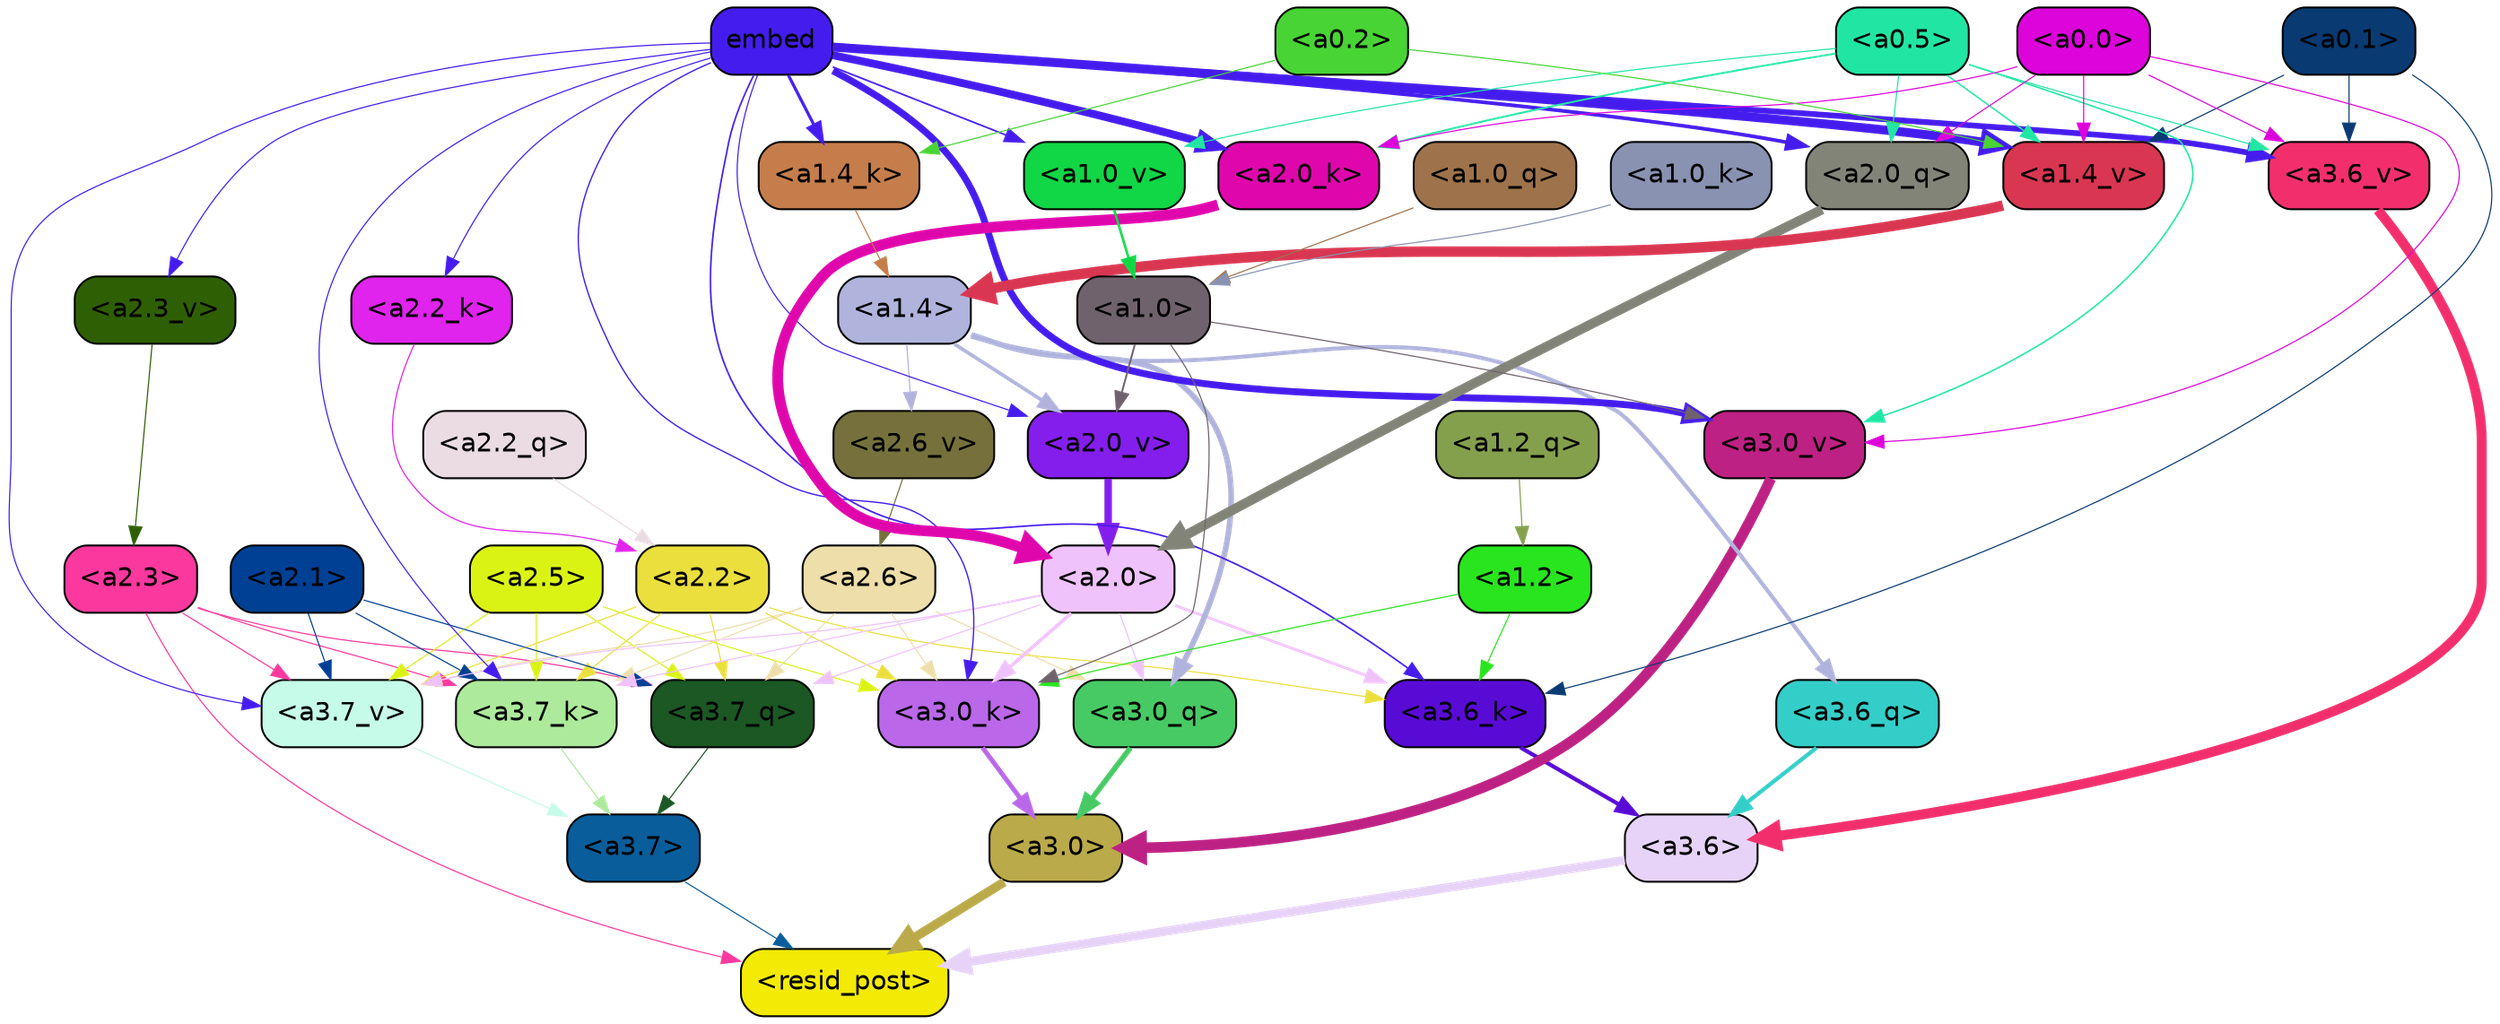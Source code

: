 strict digraph "" {
	graph [bgcolor=transparent,
		layout=dot,
		overlap=false,
		splines=true
	];
	"<a3.7>"	[color=black,
		fillcolor="#095d9b",
		fontname=Helvetica,
		shape=box,
		style="filled, rounded"];
	"<resid_post>"	[color=black,
		fillcolor="#f3eb05",
		fontname=Helvetica,
		shape=box,
		style="filled, rounded"];
	"<a3.7>" -> "<resid_post>"	[color="#095d9b",
		penwidth=0.6];
	"<a3.6>"	[color=black,
		fillcolor="#e6d3f7",
		fontname=Helvetica,
		shape=box,
		style="filled, rounded"];
	"<a3.6>" -> "<resid_post>"	[color="#e6d3f7",
		penwidth=4.7534414529800415];
	"<a3.0>"	[color=black,
		fillcolor="#baaa4a",
		fontname=Helvetica,
		shape=box,
		style="filled, rounded"];
	"<a3.0>" -> "<resid_post>"	[color="#baaa4a",
		penwidth=4.898576855659485];
	"<a2.3>"	[color=black,
		fillcolor="#fa389e",
		fontname=Helvetica,
		shape=box,
		style="filled, rounded"];
	"<a2.3>" -> "<resid_post>"	[color="#fa389e",
		penwidth=0.6];
	"<a3.7_q>"	[color=black,
		fillcolor="#1b5824",
		fontname=Helvetica,
		shape=box,
		style="filled, rounded"];
	"<a2.3>" -> "<a3.7_q>"	[color="#fa389e",
		penwidth=0.6];
	"<a3.7_k>"	[color=black,
		fillcolor="#adea9c",
		fontname=Helvetica,
		shape=box,
		style="filled, rounded"];
	"<a2.3>" -> "<a3.7_k>"	[color="#fa389e",
		penwidth=0.6];
	"<a3.7_v>"	[color=black,
		fillcolor="#c6fae9",
		fontname=Helvetica,
		shape=box,
		style="filled, rounded"];
	"<a2.3>" -> "<a3.7_v>"	[color="#fa389e",
		penwidth=0.6];
	"<a3.7_q>" -> "<a3.7>"	[color="#1b5824",
		penwidth=0.6];
	"<a3.6_q>"	[color=black,
		fillcolor="#34cec8",
		fontname=Helvetica,
		shape=box,
		style="filled, rounded"];
	"<a3.6_q>" -> "<a3.6>"	[color="#34cec8",
		penwidth=2.160832464694977];
	"<a3.0_q>"	[color=black,
		fillcolor="#47ca64",
		fontname=Helvetica,
		shape=box,
		style="filled, rounded"];
	"<a3.0_q>" -> "<a3.0>"	[color="#47ca64",
		penwidth=2.870753765106201];
	"<a3.7_k>" -> "<a3.7>"	[color="#adea9c",
		penwidth=0.6];
	"<a3.6_k>"	[color=black,
		fillcolor="#590bd6",
		fontname=Helvetica,
		shape=box,
		style="filled, rounded"];
	"<a3.6_k>" -> "<a3.6>"	[color="#590bd6",
		penwidth=2.13908451795578];
	"<a3.0_k>"	[color=black,
		fillcolor="#ba67e9",
		fontname=Helvetica,
		shape=box,
		style="filled, rounded"];
	"<a3.0_k>" -> "<a3.0>"	[color="#ba67e9",
		penwidth=2.520303964614868];
	"<a3.7_v>" -> "<a3.7>"	[color="#c6fae9",
		penwidth=0.6];
	"<a3.6_v>"	[color=black,
		fillcolor="#f22f6c",
		fontname=Helvetica,
		shape=box,
		style="filled, rounded"];
	"<a3.6_v>" -> "<a3.6>"	[color="#f22f6c",
		penwidth=5.297133803367615];
	"<a3.0_v>"	[color=black,
		fillcolor="#bd2183",
		fontname=Helvetica,
		shape=box,
		style="filled, rounded"];
	"<a3.0_v>" -> "<a3.0>"	[color="#bd2183",
		penwidth=5.680712580680847];
	"<a2.6>"	[color=black,
		fillcolor="#eddeaa",
		fontname=Helvetica,
		shape=box,
		style="filled, rounded"];
	"<a2.6>" -> "<a3.7_q>"	[color="#eddeaa",
		penwidth=0.6];
	"<a2.6>" -> "<a3.0_q>"	[color="#eddeaa",
		penwidth=0.6];
	"<a2.6>" -> "<a3.7_k>"	[color="#eddeaa",
		penwidth=0.6];
	"<a2.6>" -> "<a3.0_k>"	[color="#eddeaa",
		penwidth=0.6];
	"<a2.6>" -> "<a3.7_v>"	[color="#eddeaa",
		penwidth=0.6];
	"<a2.5>"	[color=black,
		fillcolor="#dbf314",
		fontname=Helvetica,
		shape=box,
		style="filled, rounded"];
	"<a2.5>" -> "<a3.7_q>"	[color="#dbf314",
		penwidth=0.6];
	"<a2.5>" -> "<a3.7_k>"	[color="#dbf314",
		penwidth=0.6];
	"<a2.5>" -> "<a3.0_k>"	[color="#dbf314",
		penwidth=0.6];
	"<a2.5>" -> "<a3.7_v>"	[color="#dbf314",
		penwidth=0.6];
	"<a2.2>"	[color=black,
		fillcolor="#eadf3d",
		fontname=Helvetica,
		shape=box,
		style="filled, rounded"];
	"<a2.2>" -> "<a3.7_q>"	[color="#eadf3d",
		penwidth=0.6];
	"<a2.2>" -> "<a3.7_k>"	[color="#eadf3d",
		penwidth=0.6];
	"<a2.2>" -> "<a3.6_k>"	[color="#eadf3d",
		penwidth=0.6];
	"<a2.2>" -> "<a3.0_k>"	[color="#eadf3d",
		penwidth=0.6];
	"<a2.2>" -> "<a3.7_v>"	[color="#eadf3d",
		penwidth=0.6];
	"<a2.1>"	[color=black,
		fillcolor="#004094",
		fontname=Helvetica,
		shape=box,
		style="filled, rounded"];
	"<a2.1>" -> "<a3.7_q>"	[color="#004094",
		penwidth=0.6];
	"<a2.1>" -> "<a3.7_k>"	[color="#004094",
		penwidth=0.6];
	"<a2.1>" -> "<a3.7_v>"	[color="#004094",
		penwidth=0.6];
	"<a2.0>"	[color=black,
		fillcolor="#efc2fc",
		fontname=Helvetica,
		shape=box,
		style="filled, rounded"];
	"<a2.0>" -> "<a3.7_q>"	[color="#efc2fc",
		penwidth=0.6];
	"<a2.0>" -> "<a3.0_q>"	[color="#efc2fc",
		penwidth=0.6];
	"<a2.0>" -> "<a3.7_k>"	[color="#efc2fc",
		penwidth=0.6];
	"<a2.0>" -> "<a3.6_k>"	[color="#efc2fc",
		penwidth=1.4784413101151586];
	"<a2.0>" -> "<a3.0_k>"	[color="#efc2fc",
		penwidth=1.8858084231615067];
	"<a2.0>" -> "<a3.7_v>"	[color="#efc2fc",
		penwidth=0.6];
	"<a1.4>"	[color=black,
		fillcolor="#b0b4dc",
		fontname=Helvetica,
		shape=box,
		style="filled, rounded"];
	"<a1.4>" -> "<a3.6_q>"	[color="#b0b4dc",
		penwidth=2.149975523352623];
	"<a1.4>" -> "<a3.0_q>"	[color="#b0b4dc",
		penwidth=3.0018038749694824];
	"<a2.6_v>"	[color=black,
		fillcolor="#76713c",
		fontname=Helvetica,
		shape=box,
		style="filled, rounded"];
	"<a1.4>" -> "<a2.6_v>"	[color="#b0b4dc",
		penwidth=0.6];
	"<a2.0_v>"	[color=black,
		fillcolor="#841eec",
		fontname=Helvetica,
		shape=box,
		style="filled, rounded"];
	"<a1.4>" -> "<a2.0_v>"	[color="#b0b4dc",
		penwidth=1.925402581691742];
	embed	[color=black,
		fillcolor="#451cee",
		fontname=Helvetica,
		shape=box,
		style="filled, rounded"];
	embed -> "<a3.7_k>"	[color="#451cee",
		penwidth=0.6];
	embed -> "<a3.6_k>"	[color="#451cee",
		penwidth=0.8552796393632889];
	embed -> "<a3.0_k>"	[color="#451cee",
		penwidth=0.691851794719696];
	embed -> "<a3.7_v>"	[color="#451cee",
		penwidth=0.6];
	embed -> "<a3.6_v>"	[color="#451cee",
		penwidth=3.067279100418091];
	embed -> "<a3.0_v>"	[color="#451cee",
		penwidth=3.6927278637886047];
	"<a2.0_q>"	[color=black,
		fillcolor="#838478",
		fontname=Helvetica,
		shape=box,
		style="filled, rounded"];
	embed -> "<a2.0_q>"	[color="#451cee",
		penwidth=1.944248914718628];
	"<a2.2_k>"	[color=black,
		fillcolor="#e023ed",
		fontname=Helvetica,
		shape=box,
		style="filled, rounded"];
	embed -> "<a2.2_k>"	[color="#451cee",
		penwidth=0.6];
	"<a2.0_k>"	[color=black,
		fillcolor="#df07ac",
		fontname=Helvetica,
		shape=box,
		style="filled, rounded"];
	embed -> "<a2.0_k>"	[color="#451cee",
		penwidth=4.198909968137741];
	"<a2.3_v>"	[color=black,
		fillcolor="#2f5f05",
		fontname=Helvetica,
		shape=box,
		style="filled, rounded"];
	embed -> "<a2.3_v>"	[color="#451cee",
		penwidth=0.6];
	embed -> "<a2.0_v>"	[color="#451cee",
		penwidth=0.6];
	"<a1.4_k>"	[color=black,
		fillcolor="#c57d4c",
		fontname=Helvetica,
		shape=box,
		style="filled, rounded"];
	embed -> "<a1.4_k>"	[color="#451cee",
		penwidth=1.6299549341201782];
	"<a1.4_v>"	[color=black,
		fillcolor="#d93651",
		fontname=Helvetica,
		shape=box,
		style="filled, rounded"];
	embed -> "<a1.4_v>"	[color="#451cee",
		penwidth=4.780120432376862];
	"<a1.0_v>"	[color=black,
		fillcolor="#11d646",
		fontname=Helvetica,
		shape=box,
		style="filled, rounded"];
	embed -> "<a1.0_v>"	[color="#451cee",
		penwidth=0.8886437299661338];
	"<a1.2>"	[color=black,
		fillcolor="#29e51e",
		fontname=Helvetica,
		shape=box,
		style="filled, rounded"];
	"<a1.2>" -> "<a3.6_k>"	[color="#29e51e",
		penwidth=0.6];
	"<a1.2>" -> "<a3.0_k>"	[color="#29e51e",
		penwidth=0.6];
	"<a0.1>"	[color=black,
		fillcolor="#093a72",
		fontname=Helvetica,
		shape=box,
		style="filled, rounded"];
	"<a0.1>" -> "<a3.6_k>"	[color="#093a72",
		penwidth=0.6];
	"<a0.1>" -> "<a3.6_v>"	[color="#093a72",
		penwidth=0.6];
	"<a0.1>" -> "<a1.4_v>"	[color="#093a72",
		penwidth=0.6];
	"<a1.0>"	[color=black,
		fillcolor="#6f626d",
		fontname=Helvetica,
		shape=box,
		style="filled, rounded"];
	"<a1.0>" -> "<a3.0_k>"	[color="#6f626d",
		penwidth=0.6];
	"<a1.0>" -> "<a3.0_v>"	[color="#6f626d",
		penwidth=0.6];
	"<a1.0>" -> "<a2.0_v>"	[color="#6f626d",
		penwidth=0.9920598268508911];
	"<a0.5>"	[color=black,
		fillcolor="#21e6a3",
		fontname=Helvetica,
		shape=box,
		style="filled, rounded"];
	"<a0.5>" -> "<a3.6_v>"	[color="#21e6a3",
		penwidth=0.6];
	"<a0.5>" -> "<a3.0_v>"	[color="#21e6a3",
		penwidth=0.8028683364391327];
	"<a0.5>" -> "<a2.0_q>"	[color="#21e6a3",
		penwidth=0.6];
	"<a0.5>" -> "<a2.0_k>"	[color="#21e6a3",
		penwidth=0.9883035719394684];
	"<a0.5>" -> "<a1.4_v>"	[color="#21e6a3",
		penwidth=0.7686666250228882];
	"<a0.5>" -> "<a1.0_v>"	[color="#21e6a3",
		penwidth=0.6];
	"<a0.0>"	[color=black,
		fillcolor="#dd03db",
		fontname=Helvetica,
		shape=box,
		style="filled, rounded"];
	"<a0.0>" -> "<a3.6_v>"	[color="#dd03db",
		penwidth=0.6];
	"<a0.0>" -> "<a3.0_v>"	[color="#dd03db",
		penwidth=0.6];
	"<a0.0>" -> "<a2.0_q>"	[color="#dd03db",
		penwidth=0.6];
	"<a0.0>" -> "<a2.0_k>"	[color="#dd03db",
		penwidth=0.6];
	"<a0.0>" -> "<a1.4_v>"	[color="#dd03db",
		penwidth=0.6];
	"<a2.2_q>"	[color=black,
		fillcolor="#ebdce4",
		fontname=Helvetica,
		shape=box,
		style="filled, rounded"];
	"<a2.2_q>" -> "<a2.2>"	[color="#ebdce4",
		penwidth=0.6];
	"<a2.0_q>" -> "<a2.0>"	[color="#838478",
		penwidth=5.1847569942474365];
	"<a2.2_k>" -> "<a2.2>"	[color="#e023ed",
		penwidth=0.6149471998214722];
	"<a2.0_k>" -> "<a2.0>"	[color="#df07ac",
		penwidth=5.773491740226746];
	"<a2.6_v>" -> "<a2.6>"	[color="#76713c",
		penwidth=0.6];
	"<a2.3_v>" -> "<a2.3>"	[color="#2f5f05",
		penwidth=0.6];
	"<a2.0_v>" -> "<a2.0>"	[color="#841eec",
		penwidth=3.9731863737106323];
	"<a1.2_q>"	[color=black,
		fillcolor="#84a04d",
		fontname=Helvetica,
		shape=box,
		style="filled, rounded"];
	"<a1.2_q>" -> "<a1.2>"	[color="#84a04d",
		penwidth=0.6];
	"<a1.0_q>"	[color=black,
		fillcolor="#9e734b",
		fontname=Helvetica,
		shape=box,
		style="filled, rounded"];
	"<a1.0_q>" -> "<a1.0>"	[color="#9e734b",
		penwidth=0.6];
	"<a1.4_k>" -> "<a1.4>"	[color="#c57d4c",
		penwidth=0.6];
	"<a1.0_k>"	[color=black,
		fillcolor="#8992b1",
		fontname=Helvetica,
		shape=box,
		style="filled, rounded"];
	"<a1.0_k>" -> "<a1.0>"	[color="#8992b1",
		penwidth=0.6];
	"<a1.4_v>" -> "<a1.4>"	[color="#d93651",
		penwidth=5.565408229827881];
	"<a1.0_v>" -> "<a1.0>"	[color="#11d646",
		penwidth=1.3358666002750397];
	"<a0.2>"	[color=black,
		fillcolor="#48d435",
		fontname=Helvetica,
		shape=box,
		style="filled, rounded"];
	"<a0.2>" -> "<a1.4_k>"	[color="#48d435",
		penwidth=0.6];
	"<a0.2>" -> "<a1.4_v>"	[color="#48d435",
		penwidth=0.6];
}
